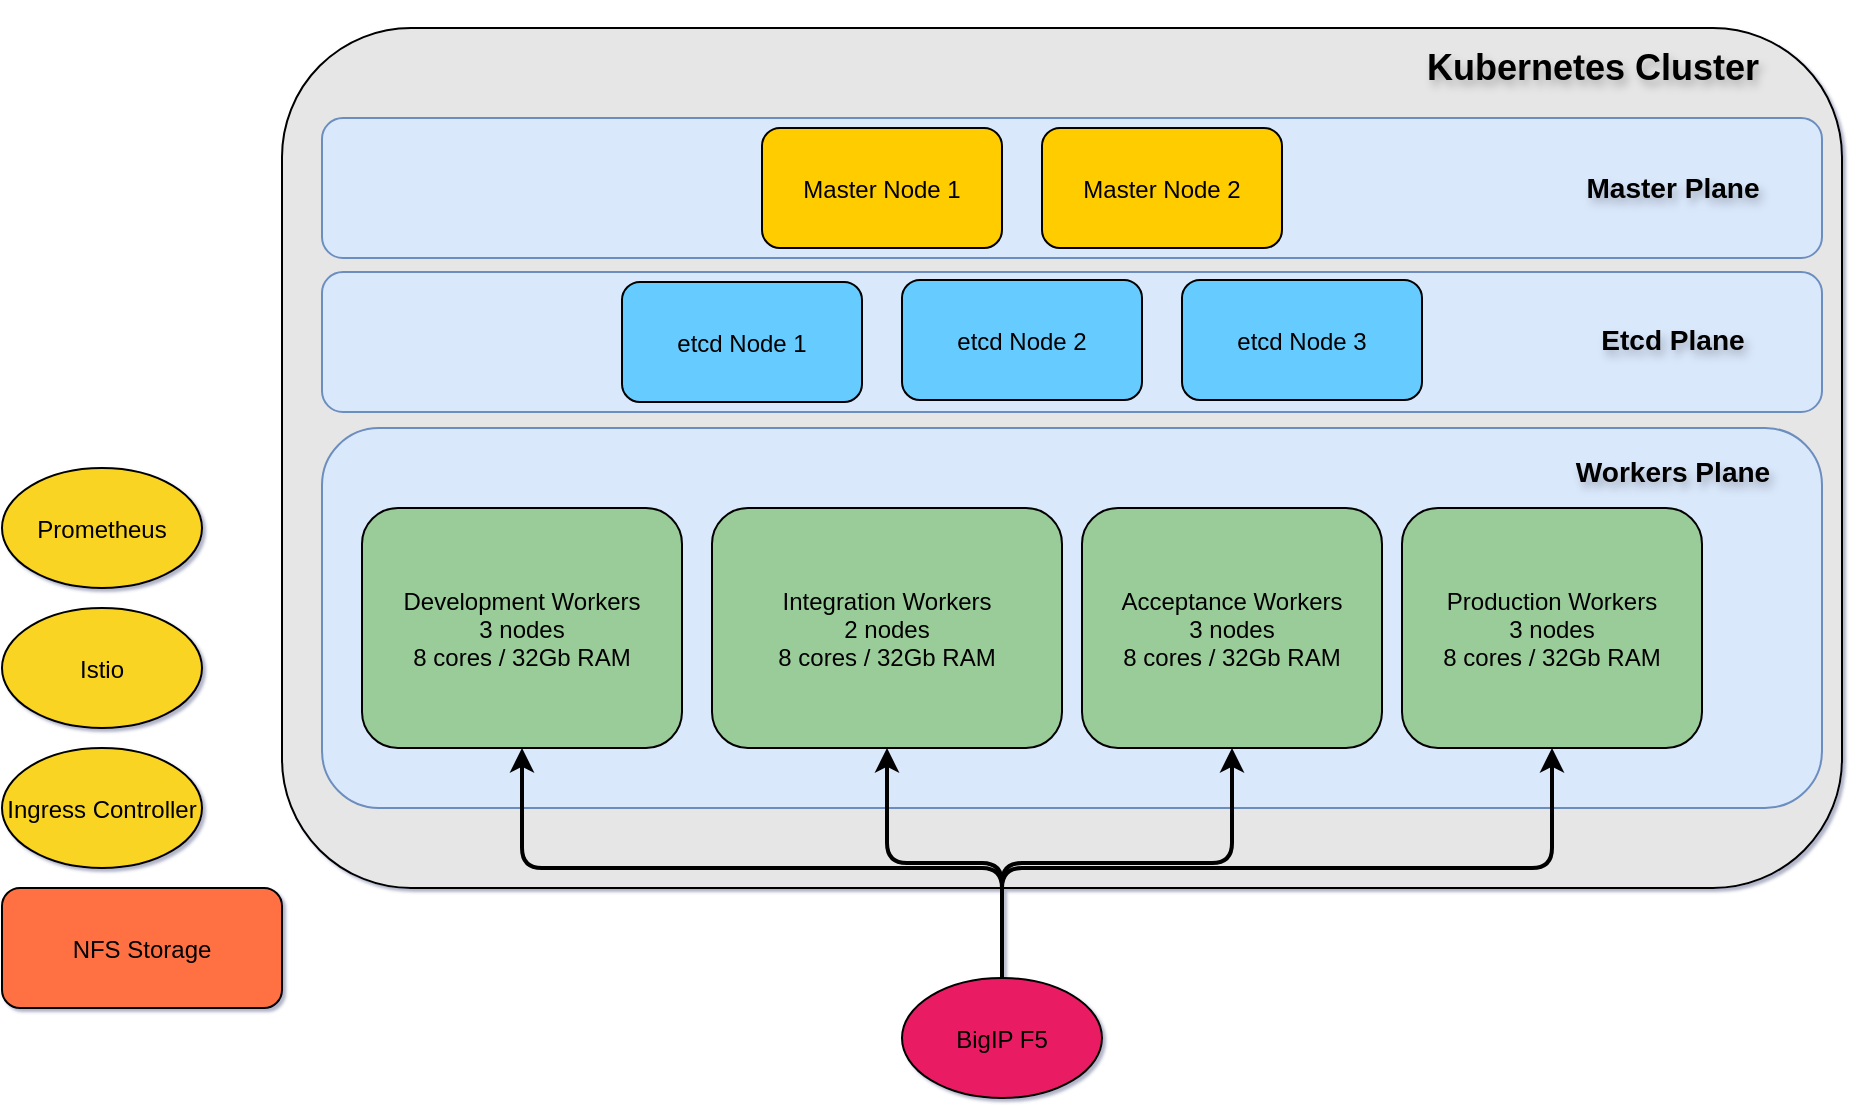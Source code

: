 <mxfile version="24.0.2" type="github">
  <diagram name="Page-1" id="qO7JqH-wDl58y_Bdmb8k">
    <mxGraphModel dx="996" dy="533" grid="1" gridSize="10" guides="1" tooltips="1" connect="1" arrows="1" fold="1" page="1" pageScale="1" pageWidth="827" pageHeight="1169" background="none" math="0" shadow="1">
      <root>
        <mxCell id="0" />
        <mxCell id="1" parent="0" />
        <mxCell id="sjceRTjy-6kXETGA8qCM-14" value="&lt;div style=&quot;text-align: justify;&quot;&gt;&lt;br&gt;&lt;/div&gt;" style="rounded=1;whiteSpace=wrap;html=1;fillColor=#E6E6E6;align=center;" vertex="1" parent="1">
          <mxGeometry x="300" y="110" width="780" height="430" as="geometry" />
        </mxCell>
        <mxCell id="sjceRTjy-6kXETGA8qCM-18" value="" style="rounded=1;whiteSpace=wrap;html=1;fillColor=#dae8fc;strokeColor=#6c8ebf;" vertex="1" parent="1">
          <mxGeometry x="320" y="310" width="750" height="190" as="geometry" />
        </mxCell>
        <mxCell id="sjceRTjy-6kXETGA8qCM-17" value="" style="rounded=1;whiteSpace=wrap;html=1;fillColor=#dae8fc;strokeColor=#6c8ebf;" vertex="1" parent="1">
          <mxGeometry x="320" y="232" width="750" height="70" as="geometry" />
        </mxCell>
        <mxCell id="sjceRTjy-6kXETGA8qCM-16" value="" style="rounded=1;whiteSpace=wrap;html=1;fillColor=#dae8fc;strokeColor=#6c8ebf;" vertex="1" parent="1">
          <mxGeometry x="320" y="155" width="750" height="70" as="geometry" />
        </mxCell>
        <mxCell id="master1" value="Master Node 1" style="rounded=1;fillColor=#FFCC00;" vertex="1" parent="1">
          <mxGeometry x="540" y="160" width="120" height="60" as="geometry" />
        </mxCell>
        <mxCell id="master2" value="Master Node 2" style="rounded=1;fillColor=#FFCC00;" vertex="1" parent="1">
          <mxGeometry x="680" y="160" width="120" height="60" as="geometry" />
        </mxCell>
        <mxCell id="etcd1" value="etcd Node 1" style="rounded=1;fillColor=#66CCFF;" vertex="1" parent="1">
          <mxGeometry x="470" y="237" width="120" height="60" as="geometry" />
        </mxCell>
        <mxCell id="etcd2" value="etcd Node 2" style="rounded=1;fillColor=#66CCFF;" vertex="1" parent="1">
          <mxGeometry x="610" y="236" width="120" height="60" as="geometry" />
        </mxCell>
        <mxCell id="etcd3" value="etcd Node 3" style="rounded=1;fillColor=#66CCFF;" vertex="1" parent="1">
          <mxGeometry x="750" y="236" width="120" height="60" as="geometry" />
        </mxCell>
        <mxCell id="devWorker" value="Development Workers&#xa;3 nodes&#xa;8 cores / 32Gb RAM" style="rounded=1;fillColor=#99CC99;gradientColor=none;shadow=0;textShadow=0;" vertex="1" parent="1">
          <mxGeometry x="340" y="350" width="160" height="120" as="geometry" />
        </mxCell>
        <mxCell id="intWorker" value="Integration Workers&#xa;2 nodes&#xa;8 cores / 32Gb RAM" style="rounded=1;fillColor=#99CC99;gradientColor=none;shadow=0;textShadow=0;" vertex="1" parent="1">
          <mxGeometry x="515" y="350" width="175" height="120" as="geometry" />
        </mxCell>
        <mxCell id="accWorker" value="Acceptance Workers&#xa;3 nodes&#xa;8 cores / 32Gb RAM" style="rounded=1;fillColor=#99CC99;shadow=0;textShadow=0;glass=0;gradientColor=none;" vertex="1" parent="1">
          <mxGeometry x="700" y="350" width="150" height="120" as="geometry" />
        </mxCell>
        <mxCell id="prodWorker" value="Production Workers&#xa;3 nodes&#xa;8 cores / 32Gb RAM" style="rounded=1;fillColor=#99CC99;gradientColor=none;shadow=0;textShadow=0;" vertex="1" parent="1">
          <mxGeometry x="860" y="350" width="150" height="120" as="geometry" />
        </mxCell>
        <mxCell id="istio" value="Istio" style="ellipse;fillColor=#F9D423;rounded=1;" vertex="1" parent="1">
          <mxGeometry x="160" y="400" width="100" height="60" as="geometry" />
        </mxCell>
        <mxCell id="prometheus" value="Prometheus" style="ellipse;fillColor=#F9D423;rounded=1;" vertex="1" parent="1">
          <mxGeometry x="160" y="330" width="100" height="60" as="geometry" />
        </mxCell>
        <mxCell id="ingress" value="Ingress Controller" style="ellipse;fillColor=#F9D423;rounded=1;" vertex="1" parent="1">
          <mxGeometry x="160" y="470" width="100" height="60" as="geometry" />
        </mxCell>
        <mxCell id="nfs" value="NFS Storage" style="rounded=1;fillColor=#FF7043;" vertex="1" parent="1">
          <mxGeometry x="160" y="540" width="140" height="60" as="geometry" />
        </mxCell>
        <mxCell id="sjceRTjy-6kXETGA8qCM-23" style="edgeStyle=orthogonalEdgeStyle;rounded=1;orthogonalLoop=1;jettySize=auto;html=1;entryX=0.5;entryY=1;entryDx=0;entryDy=0;strokeWidth=2;" edge="1" parent="1" source="bigipF5" target="prodWorker">
          <mxGeometry relative="1" as="geometry">
            <Array as="points">
              <mxPoint x="660" y="530" />
              <mxPoint x="935" y="530" />
            </Array>
          </mxGeometry>
        </mxCell>
        <mxCell id="sjceRTjy-6kXETGA8qCM-24" style="edgeStyle=orthogonalEdgeStyle;rounded=1;orthogonalLoop=1;jettySize=auto;html=1;entryX=0.5;entryY=1;entryDx=0;entryDy=0;strokeWidth=2;" edge="1" parent="1" source="bigipF5" target="accWorker">
          <mxGeometry relative="1" as="geometry" />
        </mxCell>
        <mxCell id="sjceRTjy-6kXETGA8qCM-25" style="edgeStyle=orthogonalEdgeStyle;rounded=1;orthogonalLoop=1;jettySize=auto;html=1;strokeWidth=2;" edge="1" parent="1" source="bigipF5" target="intWorker">
          <mxGeometry relative="1" as="geometry" />
        </mxCell>
        <mxCell id="sjceRTjy-6kXETGA8qCM-26" style="edgeStyle=orthogonalEdgeStyle;rounded=1;orthogonalLoop=1;jettySize=auto;html=1;entryX=0.5;entryY=1;entryDx=0;entryDy=0;strokeWidth=2;" edge="1" parent="1" source="bigipF5" target="devWorker">
          <mxGeometry relative="1" as="geometry">
            <Array as="points">
              <mxPoint x="660" y="530" />
              <mxPoint x="420" y="530" />
            </Array>
          </mxGeometry>
        </mxCell>
        <mxCell id="bigipF5" value="BigIP F5" style="ellipse;fillColor=#E91E63;rounded=1;" vertex="1" parent="1">
          <mxGeometry x="610" y="585" width="100" height="60" as="geometry" />
        </mxCell>
        <mxCell id="sjceRTjy-6kXETGA8qCM-15" value="&lt;h2&gt;Kubernetes Cluster&lt;/h2&gt;" style="text;html=1;align=center;verticalAlign=middle;resizable=0;points=[];autosize=1;strokeColor=none;fillColor=none;shadow=1;textShadow=1;" vertex="1" parent="1">
          <mxGeometry x="860" y="100" width="190" height="60" as="geometry" />
        </mxCell>
        <mxCell id="sjceRTjy-6kXETGA8qCM-19" value="&lt;h3&gt;Master Plane&lt;/h3&gt;" style="text;html=1;align=center;verticalAlign=middle;resizable=0;points=[];autosize=1;strokeColor=none;fillColor=none;shadow=1;textShadow=1;" vertex="1" parent="1">
          <mxGeometry x="940" y="160" width="110" height="60" as="geometry" />
        </mxCell>
        <mxCell id="sjceRTjy-6kXETGA8qCM-20" value="&lt;h3&gt;Etcd Plane&lt;/h3&gt;" style="text;html=1;align=center;verticalAlign=middle;resizable=0;points=[];autosize=1;strokeColor=none;fillColor=none;shadow=1;textShadow=1;" vertex="1" parent="1">
          <mxGeometry x="945" y="236" width="100" height="60" as="geometry" />
        </mxCell>
        <mxCell id="sjceRTjy-6kXETGA8qCM-21" value="&lt;h3&gt;Workers Plane&lt;/h3&gt;" style="text;html=1;align=center;verticalAlign=middle;resizable=0;points=[];autosize=1;strokeColor=none;fillColor=none;shadow=1;textShadow=1;" vertex="1" parent="1">
          <mxGeometry x="935" y="302" width="120" height="60" as="geometry" />
        </mxCell>
      </root>
    </mxGraphModel>
  </diagram>
</mxfile>

